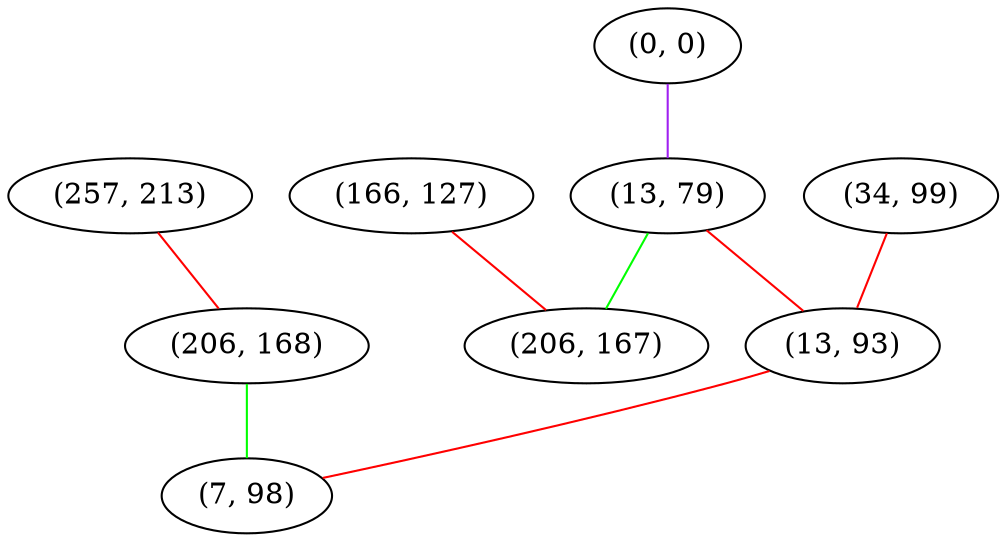 graph "" {
"(257, 213)";
"(0, 0)";
"(166, 127)";
"(13, 79)";
"(206, 167)";
"(34, 99)";
"(13, 93)";
"(206, 168)";
"(7, 98)";
"(257, 213)" -- "(206, 168)"  [color=red, key=0, weight=1];
"(0, 0)" -- "(13, 79)"  [color=purple, key=0, weight=4];
"(166, 127)" -- "(206, 167)"  [color=red, key=0, weight=1];
"(13, 79)" -- "(206, 167)"  [color=green, key=0, weight=2];
"(13, 79)" -- "(13, 93)"  [color=red, key=0, weight=1];
"(34, 99)" -- "(13, 93)"  [color=red, key=0, weight=1];
"(13, 93)" -- "(7, 98)"  [color=red, key=0, weight=1];
"(206, 168)" -- "(7, 98)"  [color=green, key=0, weight=2];
}
